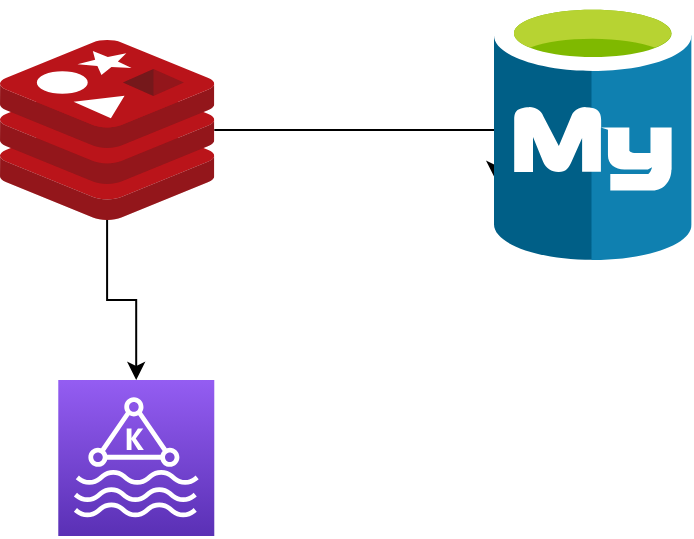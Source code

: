 <mxfile version="15.1.4" type="github">
  <diagram id="ULd83uU3PNo8Rzl41vZv" name="Page-1">
    <mxGraphModel dx="1038" dy="579" grid="1" gridSize="10" guides="1" tooltips="1" connect="1" arrows="1" fold="1" page="1" pageScale="1" pageWidth="850" pageHeight="1100" math="0" shadow="0">
      <root>
        <mxCell id="0" />
        <mxCell id="1" parent="0" />
        <mxCell id="dCrYiU4T1Wo-uN5WMFpq-3" style="edgeStyle=orthogonalEdgeStyle;rounded=0;orthogonalLoop=1;jettySize=auto;html=1;entryX=0.006;entryY=0.688;entryDx=0;entryDy=0;entryPerimeter=0;" edge="1" parent="1" source="dCrYiU4T1Wo-uN5WMFpq-1" target="dCrYiU4T1Wo-uN5WMFpq-2">
          <mxGeometry relative="1" as="geometry">
            <Array as="points">
              <mxPoint x="388" y="325" />
            </Array>
          </mxGeometry>
        </mxCell>
        <mxCell id="dCrYiU4T1Wo-uN5WMFpq-5" style="edgeStyle=orthogonalEdgeStyle;rounded=0;orthogonalLoop=1;jettySize=auto;html=1;" edge="1" parent="1" source="dCrYiU4T1Wo-uN5WMFpq-1" target="dCrYiU4T1Wo-uN5WMFpq-4">
          <mxGeometry relative="1" as="geometry" />
        </mxCell>
        <mxCell id="dCrYiU4T1Wo-uN5WMFpq-1" value="" style="sketch=0;aspect=fixed;html=1;points=[];align=center;image;fontSize=12;image=img/lib/mscae/Cache_Redis_Product.svg;" vertex="1" parent="1">
          <mxGeometry x="140" y="280" width="107.14" height="90" as="geometry" />
        </mxCell>
        <mxCell id="dCrYiU4T1Wo-uN5WMFpq-2" value="" style="sketch=0;aspect=fixed;html=1;points=[];align=center;image;fontSize=12;image=img/lib/mscae/Azure_Database_for_MySQL_servers.svg;" vertex="1" parent="1">
          <mxGeometry x="387" y="260" width="98.8" height="130" as="geometry" />
        </mxCell>
        <mxCell id="dCrYiU4T1Wo-uN5WMFpq-4" value="" style="sketch=0;points=[[0,0,0],[0.25,0,0],[0.5,0,0],[0.75,0,0],[1,0,0],[0,1,0],[0.25,1,0],[0.5,1,0],[0.75,1,0],[1,1,0],[0,0.25,0],[0,0.5,0],[0,0.75,0],[1,0.25,0],[1,0.5,0],[1,0.75,0]];outlineConnect=0;fontColor=#232F3E;gradientColor=#945DF2;gradientDirection=north;fillColor=#5A30B5;strokeColor=#ffffff;dashed=0;verticalLabelPosition=bottom;verticalAlign=top;align=center;html=1;fontSize=12;fontStyle=0;aspect=fixed;shape=mxgraph.aws4.resourceIcon;resIcon=mxgraph.aws4.managed_streaming_for_kafka;" vertex="1" parent="1">
          <mxGeometry x="169.14" y="450" width="78" height="78" as="geometry" />
        </mxCell>
      </root>
    </mxGraphModel>
  </diagram>
</mxfile>
